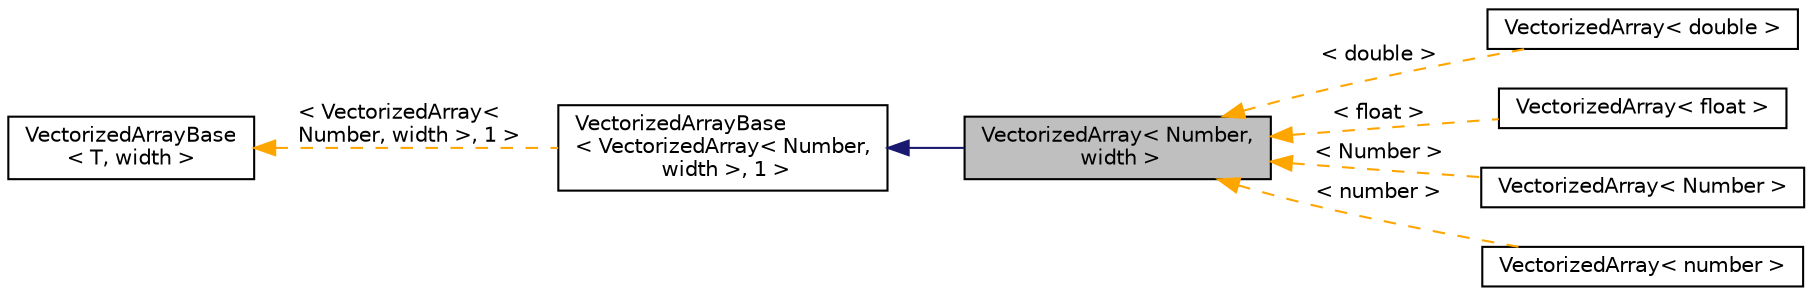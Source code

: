 digraph "VectorizedArray&lt; Number, width &gt;"
{
 // LATEX_PDF_SIZE
  edge [fontname="Helvetica",fontsize="10",labelfontname="Helvetica",labelfontsize="10"];
  node [fontname="Helvetica",fontsize="10",shape=record];
  rankdir="LR";
  Node1 [label="VectorizedArray\< Number,\l width \>",height=0.2,width=0.4,color="black", fillcolor="grey75", style="filled", fontcolor="black",tooltip=" "];
  Node2 -> Node1 [dir="back",color="midnightblue",fontsize="10",style="solid",fontname="Helvetica"];
  Node2 [label="VectorizedArrayBase\l\< VectorizedArray\< Number,\l width \>, 1 \>",height=0.2,width=0.4,color="black", fillcolor="white", style="filled",URL="$classVectorizedArrayBase.html",tooltip=" "];
  Node3 -> Node2 [dir="back",color="orange",fontsize="10",style="dashed",label=" \< VectorizedArray\<\l Number, width \>, 1 \>" ,fontname="Helvetica"];
  Node3 [label="VectorizedArrayBase\l\< T, width \>",height=0.2,width=0.4,color="black", fillcolor="white", style="filled",URL="$classVectorizedArrayBase.html",tooltip=" "];
  Node1 -> Node4 [dir="back",color="orange",fontsize="10",style="dashed",label=" \< double \>" ,fontname="Helvetica"];
  Node4 [label="VectorizedArray\< double \>",height=0.2,width=0.4,color="black", fillcolor="white", style="filled",URL="$classVectorizedArray.html",tooltip=" "];
  Node1 -> Node5 [dir="back",color="orange",fontsize="10",style="dashed",label=" \< float \>" ,fontname="Helvetica"];
  Node5 [label="VectorizedArray\< float \>",height=0.2,width=0.4,color="black", fillcolor="white", style="filled",URL="$classVectorizedArray.html",tooltip=" "];
  Node1 -> Node6 [dir="back",color="orange",fontsize="10",style="dashed",label=" \< Number \>" ,fontname="Helvetica"];
  Node6 [label="VectorizedArray\< Number \>",height=0.2,width=0.4,color="black", fillcolor="white", style="filled",URL="$classVectorizedArray.html",tooltip=" "];
  Node1 -> Node7 [dir="back",color="orange",fontsize="10",style="dashed",label=" \< number \>" ,fontname="Helvetica"];
  Node7 [label="VectorizedArray\< number \>",height=0.2,width=0.4,color="black", fillcolor="white", style="filled",URL="$classVectorizedArray.html",tooltip=" "];
}
